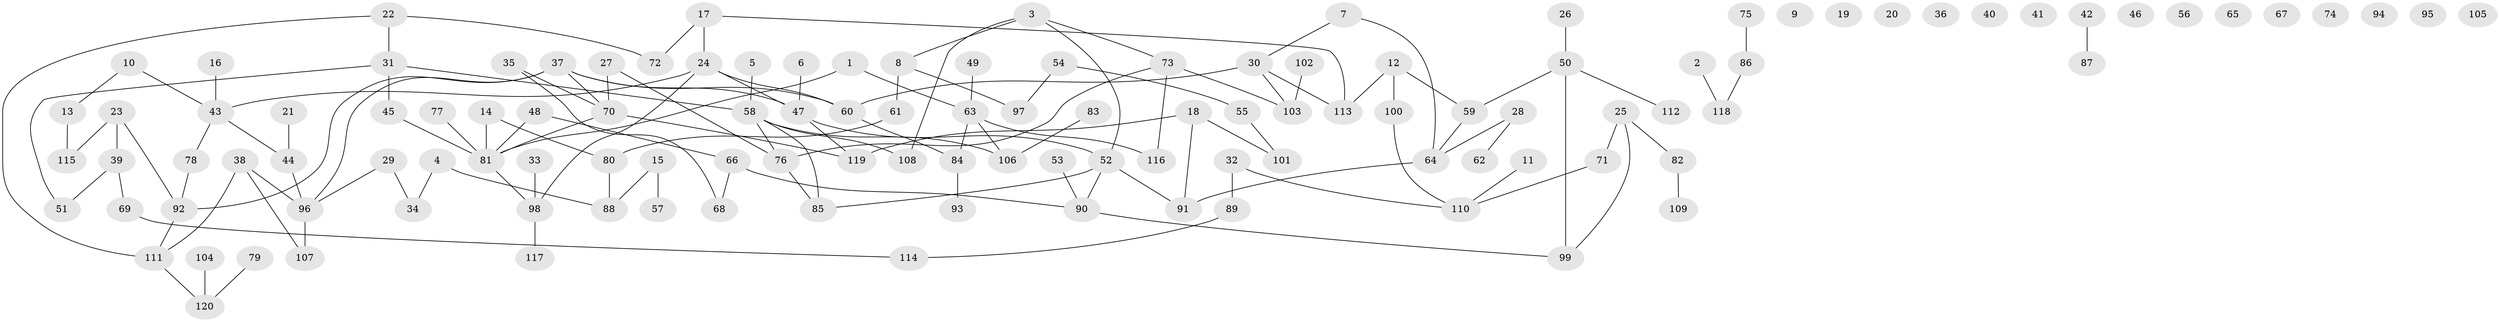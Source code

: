 // Generated by graph-tools (version 1.1) at 2025/39/03/09/25 04:39:33]
// undirected, 120 vertices, 135 edges
graph export_dot {
graph [start="1"]
  node [color=gray90,style=filled];
  1;
  2;
  3;
  4;
  5;
  6;
  7;
  8;
  9;
  10;
  11;
  12;
  13;
  14;
  15;
  16;
  17;
  18;
  19;
  20;
  21;
  22;
  23;
  24;
  25;
  26;
  27;
  28;
  29;
  30;
  31;
  32;
  33;
  34;
  35;
  36;
  37;
  38;
  39;
  40;
  41;
  42;
  43;
  44;
  45;
  46;
  47;
  48;
  49;
  50;
  51;
  52;
  53;
  54;
  55;
  56;
  57;
  58;
  59;
  60;
  61;
  62;
  63;
  64;
  65;
  66;
  67;
  68;
  69;
  70;
  71;
  72;
  73;
  74;
  75;
  76;
  77;
  78;
  79;
  80;
  81;
  82;
  83;
  84;
  85;
  86;
  87;
  88;
  89;
  90;
  91;
  92;
  93;
  94;
  95;
  96;
  97;
  98;
  99;
  100;
  101;
  102;
  103;
  104;
  105;
  106;
  107;
  108;
  109;
  110;
  111;
  112;
  113;
  114;
  115;
  116;
  117;
  118;
  119;
  120;
  1 -- 63;
  1 -- 81;
  2 -- 118;
  3 -- 8;
  3 -- 52;
  3 -- 73;
  3 -- 108;
  4 -- 34;
  4 -- 88;
  5 -- 58;
  6 -- 47;
  7 -- 30;
  7 -- 64;
  8 -- 61;
  8 -- 97;
  10 -- 13;
  10 -- 43;
  11 -- 110;
  12 -- 59;
  12 -- 100;
  12 -- 113;
  13 -- 115;
  14 -- 80;
  14 -- 81;
  15 -- 57;
  15 -- 88;
  16 -- 43;
  17 -- 24;
  17 -- 72;
  17 -- 113;
  18 -- 91;
  18 -- 101;
  18 -- 119;
  21 -- 44;
  22 -- 31;
  22 -- 72;
  22 -- 111;
  23 -- 39;
  23 -- 92;
  23 -- 115;
  24 -- 43;
  24 -- 47;
  24 -- 60;
  24 -- 98;
  25 -- 71;
  25 -- 82;
  25 -- 99;
  26 -- 50;
  27 -- 70;
  27 -- 76;
  28 -- 62;
  28 -- 64;
  29 -- 34;
  29 -- 96;
  30 -- 60;
  30 -- 103;
  30 -- 113;
  31 -- 45;
  31 -- 51;
  31 -- 58;
  32 -- 89;
  32 -- 110;
  33 -- 98;
  35 -- 68;
  35 -- 70;
  37 -- 47;
  37 -- 60;
  37 -- 70;
  37 -- 92;
  37 -- 96;
  38 -- 96;
  38 -- 107;
  38 -- 111;
  39 -- 51;
  39 -- 69;
  42 -- 87;
  43 -- 44;
  43 -- 78;
  44 -- 96;
  45 -- 81;
  47 -- 52;
  47 -- 119;
  48 -- 66;
  48 -- 81;
  49 -- 63;
  50 -- 59;
  50 -- 99;
  50 -- 112;
  52 -- 85;
  52 -- 90;
  52 -- 91;
  53 -- 90;
  54 -- 55;
  54 -- 97;
  55 -- 101;
  58 -- 76;
  58 -- 85;
  58 -- 106;
  58 -- 108;
  59 -- 64;
  60 -- 84;
  61 -- 80;
  63 -- 84;
  63 -- 106;
  63 -- 116;
  64 -- 91;
  66 -- 68;
  66 -- 90;
  69 -- 114;
  70 -- 81;
  70 -- 119;
  71 -- 110;
  73 -- 76;
  73 -- 103;
  73 -- 116;
  75 -- 86;
  76 -- 85;
  77 -- 81;
  78 -- 92;
  79 -- 120;
  80 -- 88;
  81 -- 98;
  82 -- 109;
  83 -- 106;
  84 -- 93;
  86 -- 118;
  89 -- 114;
  90 -- 99;
  92 -- 111;
  96 -- 107;
  98 -- 117;
  100 -- 110;
  102 -- 103;
  104 -- 120;
  111 -- 120;
}
